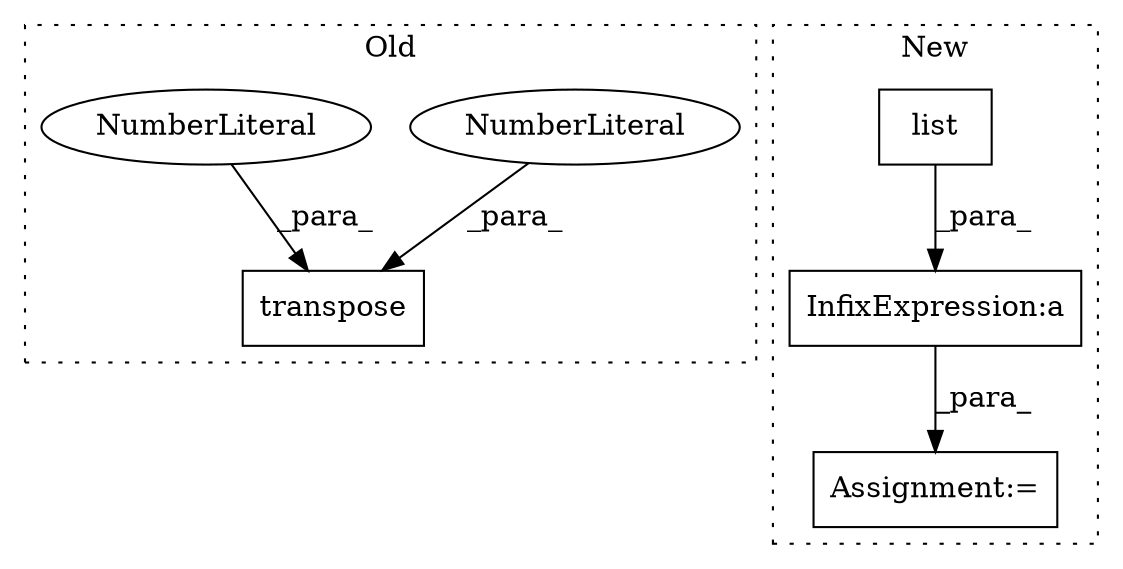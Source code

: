 digraph G {
subgraph cluster0 {
1 [label="transpose" a="32" s="6413,6430" l="10,1" shape="box"];
4 [label="NumberLiteral" a="34" s="6423" l="1" shape="ellipse"];
5 [label="NumberLiteral" a="34" s="6427" l="1" shape="ellipse"];
label = "Old";
style="dotted";
}
subgraph cluster1 {
2 [label="list" a="32" s="6645,6678" l="5,1" shape="box"];
3 [label="Assignment:=" a="7" s="6606" l="1" shape="box"];
6 [label="InfixExpression:a" a="27" s="6642" l="3" shape="box"];
label = "New";
style="dotted";
}
2 -> 6 [label="_para_"];
4 -> 1 [label="_para_"];
5 -> 1 [label="_para_"];
6 -> 3 [label="_para_"];
}
